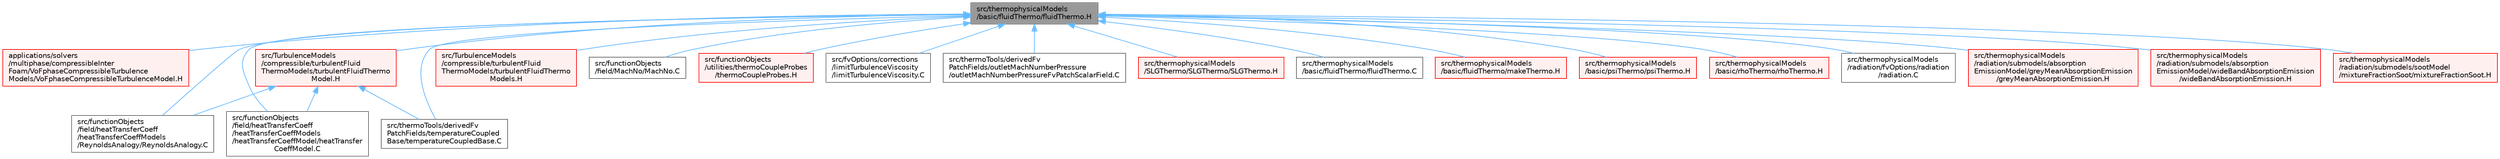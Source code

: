 digraph "src/thermophysicalModels/basic/fluidThermo/fluidThermo.H"
{
 // LATEX_PDF_SIZE
  bgcolor="transparent";
  edge [fontname=Helvetica,fontsize=10,labelfontname=Helvetica,labelfontsize=10];
  node [fontname=Helvetica,fontsize=10,shape=box,height=0.2,width=0.4];
  Node1 [id="Node000001",label="src/thermophysicalModels\l/basic/fluidThermo/fluidThermo.H",height=0.2,width=0.4,color="gray40", fillcolor="grey60", style="filled", fontcolor="black",tooltip=" "];
  Node1 -> Node2 [id="edge1_Node000001_Node000002",dir="back",color="steelblue1",style="solid",tooltip=" "];
  Node2 [id="Node000002",label="applications/solvers\l/multiphase/compressibleInter\lFoam/VoFphaseCompressibleTurbulence\lModels/VoFphaseCompressibleTurbulenceModel.H",height=0.2,width=0.4,color="red", fillcolor="#FFF0F0", style="filled",URL="$VoFphaseCompressibleTurbulenceModel_8H.html",tooltip=" "];
  Node1 -> Node4 [id="edge2_Node000001_Node000004",dir="back",color="steelblue1",style="solid",tooltip=" "];
  Node4 [id="Node000004",label="src/TurbulenceModels\l/compressible/turbulentFluid\lThermoModels/turbulentFluidThermo\lModel.H",height=0.2,width=0.4,color="red", fillcolor="#FFF0F0", style="filled",URL="$turbulentFluidThermoModel_8H.html",tooltip=" "];
  Node4 -> Node74 [id="edge3_Node000004_Node000074",dir="back",color="steelblue1",style="solid",tooltip=" "];
  Node74 [id="Node000074",label="src/functionObjects\l/field/heatTransferCoeff\l/heatTransferCoeffModels\l/ReynoldsAnalogy/ReynoldsAnalogy.C",height=0.2,width=0.4,color="grey40", fillcolor="white", style="filled",URL="$ReynoldsAnalogy_8C.html",tooltip=" "];
  Node4 -> Node75 [id="edge4_Node000004_Node000075",dir="back",color="steelblue1",style="solid",tooltip=" "];
  Node75 [id="Node000075",label="src/functionObjects\l/field/heatTransferCoeff\l/heatTransferCoeffModels\l/heatTransferCoeffModel/heatTransfer\lCoeffModel.C",height=0.2,width=0.4,color="grey40", fillcolor="white", style="filled",URL="$heatTransferCoeffModel_8C.html",tooltip=" "];
  Node4 -> Node92 [id="edge5_Node000004_Node000092",dir="back",color="steelblue1",style="solid",tooltip=" "];
  Node92 [id="Node000092",label="src/thermoTools/derivedFv\lPatchFields/temperatureCoupled\lBase/temperatureCoupledBase.C",height=0.2,width=0.4,color="grey40", fillcolor="white", style="filled",URL="$temperatureCoupledBase_8C.html",tooltip=" "];
  Node1 -> Node98 [id="edge6_Node000001_Node000098",dir="back",color="steelblue1",style="solid",tooltip=" "];
  Node98 [id="Node000098",label="src/TurbulenceModels\l/compressible/turbulentFluid\lThermoModels/turbulentFluidThermo\lModels.H",height=0.2,width=0.4,color="red", fillcolor="#FFF0F0", style="filled",URL="$turbulentFluidThermoModels_8H.html",tooltip=" "];
  Node1 -> Node101 [id="edge7_Node000001_Node000101",dir="back",color="steelblue1",style="solid",tooltip=" "];
  Node101 [id="Node000101",label="src/functionObjects\l/field/MachNo/MachNo.C",height=0.2,width=0.4,color="grey40", fillcolor="white", style="filled",URL="$MachNo_8C.html",tooltip=" "];
  Node1 -> Node74 [id="edge8_Node000001_Node000074",dir="back",color="steelblue1",style="solid",tooltip=" "];
  Node1 -> Node75 [id="edge9_Node000001_Node000075",dir="back",color="steelblue1",style="solid",tooltip=" "];
  Node1 -> Node102 [id="edge10_Node000001_Node000102",dir="back",color="steelblue1",style="solid",tooltip=" "];
  Node102 [id="Node000102",label="src/functionObjects\l/utilities/thermoCoupleProbes\l/thermoCoupleProbes.H",height=0.2,width=0.4,color="red", fillcolor="#FFF0F0", style="filled",URL="$thermoCoupleProbes_8H.html",tooltip=" "];
  Node1 -> Node104 [id="edge11_Node000001_Node000104",dir="back",color="steelblue1",style="solid",tooltip=" "];
  Node104 [id="Node000104",label="src/fvOptions/corrections\l/limitTurbulenceViscosity\l/limitTurbulenceViscosity.C",height=0.2,width=0.4,color="grey40", fillcolor="white", style="filled",URL="$limitTurbulenceViscosity_8C.html",tooltip=" "];
  Node1 -> Node105 [id="edge12_Node000001_Node000105",dir="back",color="steelblue1",style="solid",tooltip=" "];
  Node105 [id="Node000105",label="src/thermoTools/derivedFv\lPatchFields/outletMachNumberPressure\l/outletMachNumberPressureFvPatchScalarField.C",height=0.2,width=0.4,color="grey40", fillcolor="white", style="filled",URL="$outletMachNumberPressureFvPatchScalarField_8C.html",tooltip=" "];
  Node1 -> Node92 [id="edge13_Node000001_Node000092",dir="back",color="steelblue1",style="solid",tooltip=" "];
  Node1 -> Node106 [id="edge14_Node000001_Node000106",dir="back",color="steelblue1",style="solid",tooltip=" "];
  Node106 [id="Node000106",label="src/thermophysicalModels\l/SLGThermo/SLGThermo/SLGThermo.H",height=0.2,width=0.4,color="red", fillcolor="#FFF0F0", style="filled",URL="$SLGThermo_8H.html",tooltip=" "];
  Node1 -> Node176 [id="edge15_Node000001_Node000176",dir="back",color="steelblue1",style="solid",tooltip=" "];
  Node176 [id="Node000176",label="src/thermophysicalModels\l/basic/fluidThermo/fluidThermo.C",height=0.2,width=0.4,color="grey40", fillcolor="white", style="filled",URL="$fluidThermo_8C.html",tooltip=" "];
  Node1 -> Node177 [id="edge16_Node000001_Node000177",dir="back",color="steelblue1",style="solid",tooltip=" "];
  Node177 [id="Node000177",label="src/thermophysicalModels\l/basic/fluidThermo/makeThermo.H",height=0.2,width=0.4,color="red", fillcolor="#FFF0F0", style="filled",URL="$makeThermo_8H.html",tooltip="Macros for creating basic fluid thermo packages."];
  Node1 -> Node188 [id="edge17_Node000001_Node000188",dir="back",color="steelblue1",style="solid",tooltip=" "];
  Node188 [id="Node000188",label="src/thermophysicalModels\l/basic/psiThermo/psiThermo.H",height=0.2,width=0.4,color="red", fillcolor="#FFF0F0", style="filled",URL="$psiThermo_8H.html",tooltip=" "];
  Node1 -> Node224 [id="edge18_Node000001_Node000224",dir="back",color="steelblue1",style="solid",tooltip=" "];
  Node224 [id="Node000224",label="src/thermophysicalModels\l/basic/rhoThermo/rhoThermo.H",height=0.2,width=0.4,color="red", fillcolor="#FFF0F0", style="filled",URL="$rhoThermo_8H.html",tooltip=" "];
  Node1 -> Node278 [id="edge19_Node000001_Node000278",dir="back",color="steelblue1",style="solid",tooltip=" "];
  Node278 [id="Node000278",label="src/thermophysicalModels\l/radiation/fvOptions/radiation\l/radiation.C",height=0.2,width=0.4,color="grey40", fillcolor="white", style="filled",URL="$radiation_8C.html",tooltip=" "];
  Node1 -> Node279 [id="edge20_Node000001_Node000279",dir="back",color="steelblue1",style="solid",tooltip=" "];
  Node279 [id="Node000279",label="src/thermophysicalModels\l/radiation/submodels/absorption\lEmissionModel/greyMeanAbsorptionEmission\l/greyMeanAbsorptionEmission.H",height=0.2,width=0.4,color="red", fillcolor="#FFF0F0", style="filled",URL="$greyMeanAbsorptionEmission_8H.html",tooltip=" "];
  Node1 -> Node281 [id="edge21_Node000001_Node000281",dir="back",color="steelblue1",style="solid",tooltip=" "];
  Node281 [id="Node000281",label="src/thermophysicalModels\l/radiation/submodels/absorption\lEmissionModel/wideBandAbsorptionEmission\l/wideBandAbsorptionEmission.H",height=0.2,width=0.4,color="red", fillcolor="#FFF0F0", style="filled",URL="$wideBandAbsorptionEmission_8H.html",tooltip=" "];
  Node1 -> Node284 [id="edge22_Node000001_Node000284",dir="back",color="steelblue1",style="solid",tooltip=" "];
  Node284 [id="Node000284",label="src/thermophysicalModels\l/radiation/submodels/sootModel\l/mixtureFractionSoot/mixtureFractionSoot.H",height=0.2,width=0.4,color="red", fillcolor="#FFF0F0", style="filled",URL="$mixtureFractionSoot_8H.html",tooltip=" "];
}
